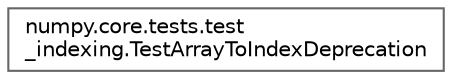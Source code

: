 digraph "Graphical Class Hierarchy"
{
 // LATEX_PDF_SIZE
  bgcolor="transparent";
  edge [fontname=Helvetica,fontsize=10,labelfontname=Helvetica,labelfontsize=10];
  node [fontname=Helvetica,fontsize=10,shape=box,height=0.2,width=0.4];
  rankdir="LR";
  Node0 [id="Node000000",label="numpy.core.tests.test\l_indexing.TestArrayToIndexDeprecation",height=0.2,width=0.4,color="grey40", fillcolor="white", style="filled",URL="$d8/dd3/classnumpy_1_1core_1_1tests_1_1test__indexing_1_1TestArrayToIndexDeprecation.html",tooltip=" "];
}
